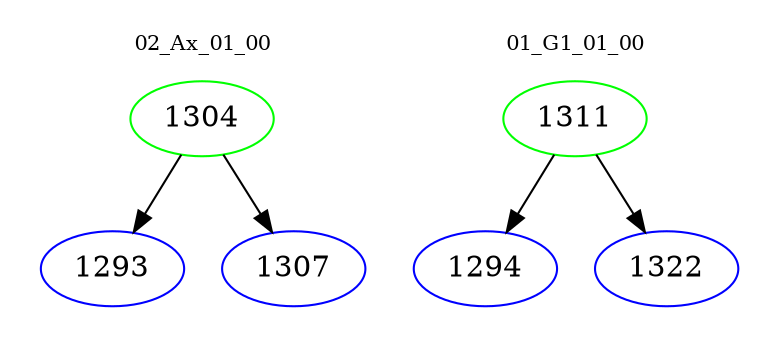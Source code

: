 digraph{
subgraph cluster_0 {
color = white
label = "02_Ax_01_00";
fontsize=10;
T0_1304 [label="1304", color="green"]
T0_1304 -> T0_1293 [color="black"]
T0_1293 [label="1293", color="blue"]
T0_1304 -> T0_1307 [color="black"]
T0_1307 [label="1307", color="blue"]
}
subgraph cluster_1 {
color = white
label = "01_G1_01_00";
fontsize=10;
T1_1311 [label="1311", color="green"]
T1_1311 -> T1_1294 [color="black"]
T1_1294 [label="1294", color="blue"]
T1_1311 -> T1_1322 [color="black"]
T1_1322 [label="1322", color="blue"]
}
}
